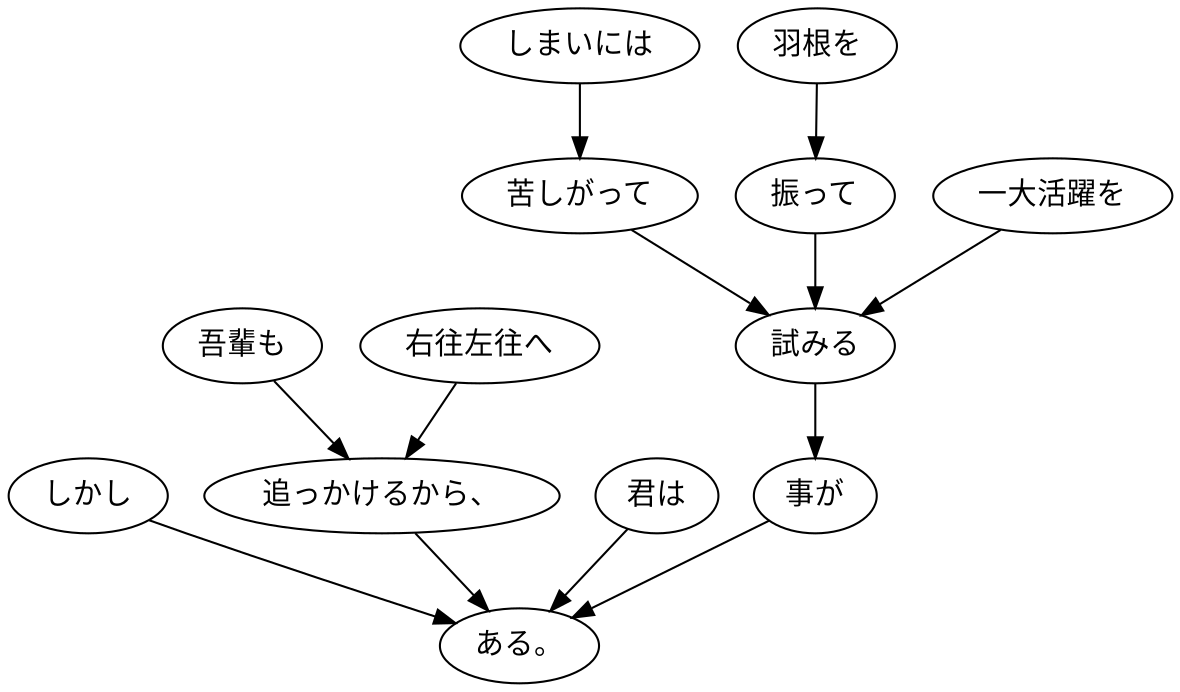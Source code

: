 digraph graph3990 {
	node0 [label="しかし"];
	node1 [label="吾輩も"];
	node2 [label="右往左往へ"];
	node3 [label="追っかけるから、"];
	node4 [label="君は"];
	node5 [label="しまいには"];
	node6 [label="苦しがって"];
	node7 [label="羽根を"];
	node8 [label="振って"];
	node9 [label="一大活躍を"];
	node10 [label="試みる"];
	node11 [label="事が"];
	node12 [label="ある。"];
	node0 -> node12;
	node1 -> node3;
	node2 -> node3;
	node3 -> node12;
	node4 -> node12;
	node5 -> node6;
	node6 -> node10;
	node7 -> node8;
	node8 -> node10;
	node9 -> node10;
	node10 -> node11;
	node11 -> node12;
}
